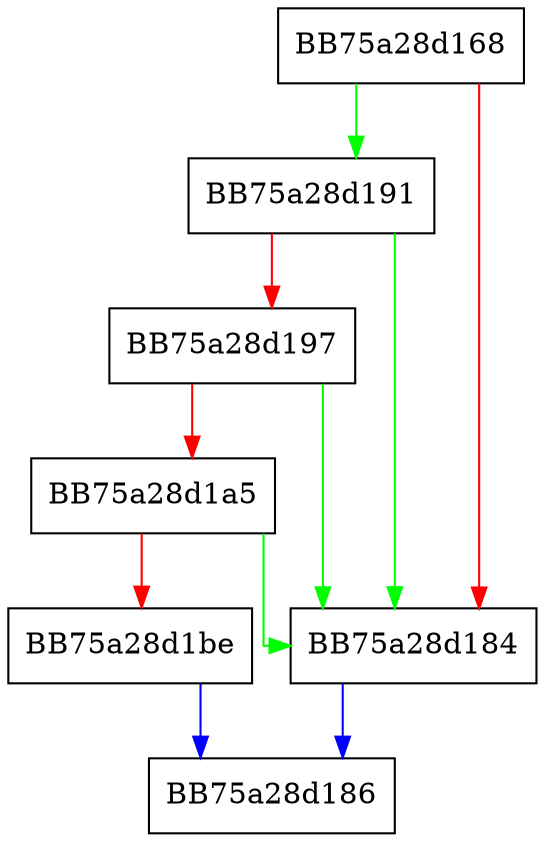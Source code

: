 digraph sqlite3CheckObjectName {
  node [shape="box"];
  graph [splines=ortho];
  BB75a28d168 -> BB75a28d191 [color="green"];
  BB75a28d168 -> BB75a28d184 [color="red"];
  BB75a28d184 -> BB75a28d186 [color="blue"];
  BB75a28d191 -> BB75a28d184 [color="green"];
  BB75a28d191 -> BB75a28d197 [color="red"];
  BB75a28d197 -> BB75a28d184 [color="green"];
  BB75a28d197 -> BB75a28d1a5 [color="red"];
  BB75a28d1a5 -> BB75a28d184 [color="green"];
  BB75a28d1a5 -> BB75a28d1be [color="red"];
  BB75a28d1be -> BB75a28d186 [color="blue"];
}